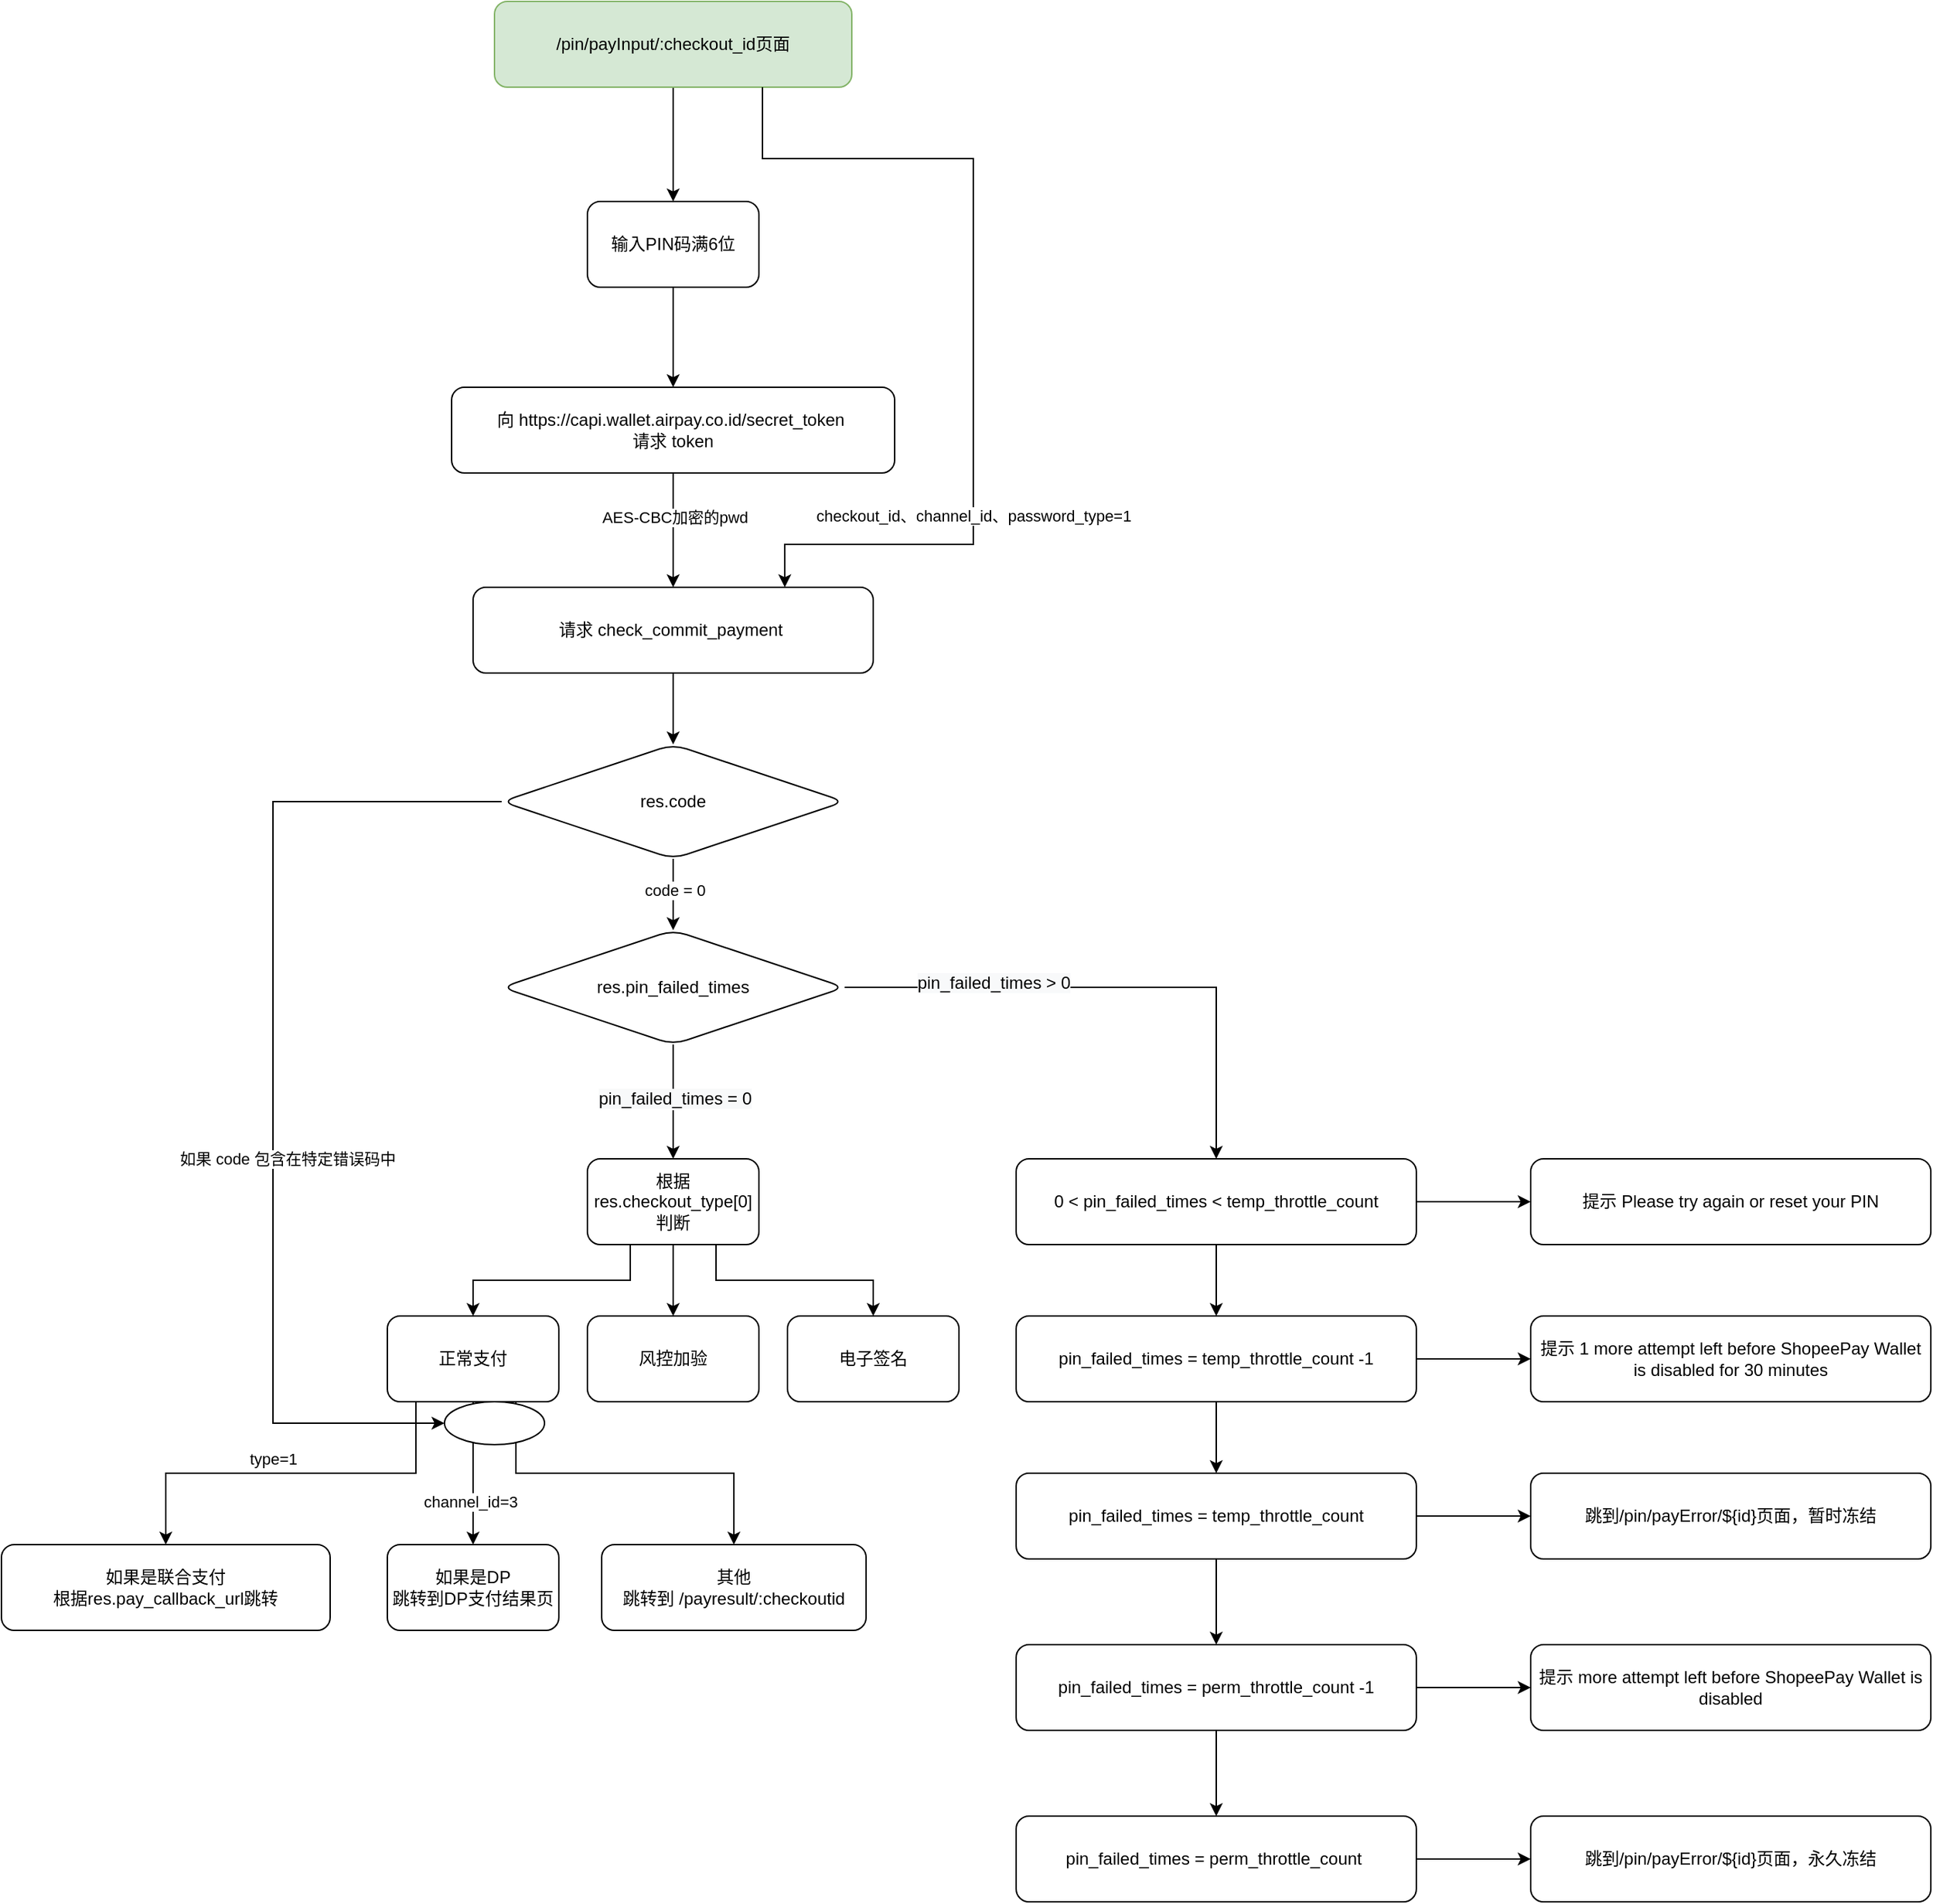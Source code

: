 <mxfile version="14.4.3" type="github">
  <diagram id="sQzDe2rEKnGd2jwUgrY9" name="Page-1">
    <mxGraphModel dx="2253" dy="714" grid="1" gridSize="10" guides="1" tooltips="1" connect="1" arrows="1" fold="1" page="1" pageScale="1" pageWidth="827" pageHeight="1169" math="0" shadow="0">
      <root>
        <mxCell id="0" />
        <mxCell id="1" parent="0" />
        <mxCell id="PMFpwHZt799NV9WPYvtV-3" value="" style="edgeStyle=orthogonalEdgeStyle;rounded=0;orthogonalLoop=1;jettySize=auto;html=1;" edge="1" parent="1" source="PMFpwHZt799NV9WPYvtV-1" target="PMFpwHZt799NV9WPYvtV-2">
          <mxGeometry relative="1" as="geometry" />
        </mxCell>
        <mxCell id="PMFpwHZt799NV9WPYvtV-1" value="/pin/payInput/:checkout_id页面" style="rounded=1;whiteSpace=wrap;html=1;fillColor=#d5e8d4;strokeColor=#82b366;" vertex="1" parent="1">
          <mxGeometry x="275" y="40" width="250" height="60" as="geometry" />
        </mxCell>
        <mxCell id="PMFpwHZt799NV9WPYvtV-5" value="" style="edgeStyle=orthogonalEdgeStyle;rounded=0;orthogonalLoop=1;jettySize=auto;html=1;" edge="1" parent="1" source="PMFpwHZt799NV9WPYvtV-2" target="PMFpwHZt799NV9WPYvtV-4">
          <mxGeometry relative="1" as="geometry" />
        </mxCell>
        <mxCell id="PMFpwHZt799NV9WPYvtV-2" value="输入PIN码满6位" style="rounded=1;whiteSpace=wrap;html=1;" vertex="1" parent="1">
          <mxGeometry x="340" y="180" width="120" height="60" as="geometry" />
        </mxCell>
        <mxCell id="PMFpwHZt799NV9WPYvtV-7" value="" style="edgeStyle=orthogonalEdgeStyle;rounded=0;orthogonalLoop=1;jettySize=auto;html=1;" edge="1" parent="1" source="PMFpwHZt799NV9WPYvtV-4" target="PMFpwHZt799NV9WPYvtV-6">
          <mxGeometry relative="1" as="geometry" />
        </mxCell>
        <mxCell id="PMFpwHZt799NV9WPYvtV-8" value="AES-CBC加密的pwd" style="edgeLabel;html=1;align=center;verticalAlign=middle;resizable=0;points=[];" vertex="1" connectable="0" parent="PMFpwHZt799NV9WPYvtV-7">
          <mxGeometry x="-0.225" y="1" relative="1" as="geometry">
            <mxPoint as="offset" />
          </mxGeometry>
        </mxCell>
        <mxCell id="PMFpwHZt799NV9WPYvtV-9" style="edgeStyle=orthogonalEdgeStyle;rounded=0;orthogonalLoop=1;jettySize=auto;html=1;exitX=0.75;exitY=1;exitDx=0;exitDy=0;entryX=0.779;entryY=0;entryDx=0;entryDy=0;entryPerimeter=0;" edge="1" parent="1" source="PMFpwHZt799NV9WPYvtV-1" target="PMFpwHZt799NV9WPYvtV-6">
          <mxGeometry relative="1" as="geometry">
            <Array as="points">
              <mxPoint x="463" y="150" />
              <mxPoint x="610" y="150" />
              <mxPoint x="610" y="420" />
              <mxPoint x="478" y="420" />
            </Array>
          </mxGeometry>
        </mxCell>
        <mxCell id="PMFpwHZt799NV9WPYvtV-10" value="checkout_id、channel_id、password_type=1" style="edgeLabel;html=1;align=center;verticalAlign=middle;resizable=0;points=[];" vertex="1" connectable="0" parent="PMFpwHZt799NV9WPYvtV-9">
          <mxGeometry x="-0.181" y="1" relative="1" as="geometry">
            <mxPoint x="-1" y="189.5" as="offset" />
          </mxGeometry>
        </mxCell>
        <mxCell id="PMFpwHZt799NV9WPYvtV-4" value="向&amp;nbsp;https://capi.wallet.airpay.co.id/secret_token&amp;nbsp;&lt;br&gt;请求 token" style="rounded=1;whiteSpace=wrap;html=1;" vertex="1" parent="1">
          <mxGeometry x="245" y="310" width="310" height="60" as="geometry" />
        </mxCell>
        <mxCell id="PMFpwHZt799NV9WPYvtV-12" value="" style="edgeStyle=orthogonalEdgeStyle;rounded=0;orthogonalLoop=1;jettySize=auto;html=1;" edge="1" parent="1" source="PMFpwHZt799NV9WPYvtV-6" target="PMFpwHZt799NV9WPYvtV-11">
          <mxGeometry relative="1" as="geometry" />
        </mxCell>
        <mxCell id="PMFpwHZt799NV9WPYvtV-6" value="请求 check_commit_payment&amp;nbsp;" style="whiteSpace=wrap;html=1;rounded=1;" vertex="1" parent="1">
          <mxGeometry x="260" y="450" width="280" height="60" as="geometry" />
        </mxCell>
        <mxCell id="PMFpwHZt799NV9WPYvtV-17" value="" style="edgeStyle=orthogonalEdgeStyle;rounded=0;orthogonalLoop=1;jettySize=auto;html=1;" edge="1" parent="1" source="PMFpwHZt799NV9WPYvtV-11" target="PMFpwHZt799NV9WPYvtV-16">
          <mxGeometry relative="1" as="geometry" />
        </mxCell>
        <mxCell id="PMFpwHZt799NV9WPYvtV-21" value="code = 0" style="edgeLabel;html=1;align=center;verticalAlign=middle;resizable=0;points=[];" vertex="1" connectable="0" parent="PMFpwHZt799NV9WPYvtV-17">
          <mxGeometry x="-0.12" y="1" relative="1" as="geometry">
            <mxPoint as="offset" />
          </mxGeometry>
        </mxCell>
        <mxCell id="PMFpwHZt799NV9WPYvtV-68" style="edgeStyle=orthogonalEdgeStyle;rounded=0;orthogonalLoop=1;jettySize=auto;html=1;exitX=0;exitY=0.5;exitDx=0;exitDy=0;" edge="1" parent="1" source="PMFpwHZt799NV9WPYvtV-11" target="PMFpwHZt799NV9WPYvtV-72">
          <mxGeometry relative="1" as="geometry">
            <mxPoint x="260" y="1050" as="targetPoint" />
            <Array as="points">
              <mxPoint x="120" y="600" />
              <mxPoint x="120" y="1035" />
            </Array>
          </mxGeometry>
        </mxCell>
        <mxCell id="PMFpwHZt799NV9WPYvtV-69" value="如果 code 包含在特定错误码中" style="edgeLabel;html=1;align=center;verticalAlign=middle;resizable=0;points=[];" vertex="1" connectable="0" parent="PMFpwHZt799NV9WPYvtV-68">
          <mxGeometry x="-0.067" y="-4" relative="1" as="geometry">
            <mxPoint x="14" y="76" as="offset" />
          </mxGeometry>
        </mxCell>
        <mxCell id="PMFpwHZt799NV9WPYvtV-11" value="res.code" style="rhombus;whiteSpace=wrap;html=1;rounded=1;" vertex="1" parent="1">
          <mxGeometry x="280" y="560" width="240" height="80" as="geometry" />
        </mxCell>
        <mxCell id="PMFpwHZt799NV9WPYvtV-19" value="" style="edgeStyle=orthogonalEdgeStyle;rounded=0;orthogonalLoop=1;jettySize=auto;html=1;" edge="1" parent="1" source="PMFpwHZt799NV9WPYvtV-16">
          <mxGeometry relative="1" as="geometry">
            <mxPoint x="400" y="850" as="targetPoint" />
          </mxGeometry>
        </mxCell>
        <mxCell id="PMFpwHZt799NV9WPYvtV-20" value="&lt;span style=&quot;font-size: 12px ; background-color: rgb(248 , 249 , 250)&quot;&gt;pin_failed_times = 0&lt;/span&gt;" style="edgeLabel;html=1;align=center;verticalAlign=middle;resizable=0;points=[];" vertex="1" connectable="0" parent="PMFpwHZt799NV9WPYvtV-19">
          <mxGeometry x="-0.05" y="1" relative="1" as="geometry">
            <mxPoint as="offset" />
          </mxGeometry>
        </mxCell>
        <mxCell id="PMFpwHZt799NV9WPYvtV-42" style="edgeStyle=orthogonalEdgeStyle;rounded=0;orthogonalLoop=1;jettySize=auto;html=1;exitX=1;exitY=0.5;exitDx=0;exitDy=0;" edge="1" parent="1" source="PMFpwHZt799NV9WPYvtV-16" target="PMFpwHZt799NV9WPYvtV-43">
          <mxGeometry relative="1" as="geometry">
            <mxPoint x="720" y="840" as="targetPoint" />
          </mxGeometry>
        </mxCell>
        <mxCell id="PMFpwHZt799NV9WPYvtV-44" value="&lt;span style=&quot;font-size: 12px ; background-color: rgb(248 , 249 , 250)&quot;&gt;pin_failed_times &amp;gt; 0&lt;/span&gt;" style="edgeLabel;html=1;align=center;verticalAlign=middle;resizable=0;points=[];" vertex="1" connectable="0" parent="PMFpwHZt799NV9WPYvtV-42">
          <mxGeometry x="-0.453" y="3" relative="1" as="geometry">
            <mxPoint as="offset" />
          </mxGeometry>
        </mxCell>
        <mxCell id="PMFpwHZt799NV9WPYvtV-16" value="res.pin_failed_times" style="rhombus;whiteSpace=wrap;html=1;rounded=1;" vertex="1" parent="1">
          <mxGeometry x="280" y="690" width="240" height="80" as="geometry" />
        </mxCell>
        <mxCell id="PMFpwHZt799NV9WPYvtV-26" style="edgeStyle=orthogonalEdgeStyle;rounded=0;orthogonalLoop=1;jettySize=auto;html=1;exitX=0.25;exitY=1;exitDx=0;exitDy=0;" edge="1" parent="1" source="PMFpwHZt799NV9WPYvtV-25" target="PMFpwHZt799NV9WPYvtV-27">
          <mxGeometry relative="1" as="geometry">
            <mxPoint x="300" y="950" as="targetPoint" />
          </mxGeometry>
        </mxCell>
        <mxCell id="PMFpwHZt799NV9WPYvtV-28" style="edgeStyle=orthogonalEdgeStyle;rounded=0;orthogonalLoop=1;jettySize=auto;html=1;exitX=0.5;exitY=1;exitDx=0;exitDy=0;" edge="1" parent="1" source="PMFpwHZt799NV9WPYvtV-25" target="PMFpwHZt799NV9WPYvtV-29">
          <mxGeometry relative="1" as="geometry">
            <mxPoint x="460" y="960" as="targetPoint" />
          </mxGeometry>
        </mxCell>
        <mxCell id="PMFpwHZt799NV9WPYvtV-30" style="edgeStyle=orthogonalEdgeStyle;rounded=0;orthogonalLoop=1;jettySize=auto;html=1;exitX=0.75;exitY=1;exitDx=0;exitDy=0;entryX=0.5;entryY=0;entryDx=0;entryDy=0;" edge="1" parent="1" source="PMFpwHZt799NV9WPYvtV-25" target="PMFpwHZt799NV9WPYvtV-31">
          <mxGeometry relative="1" as="geometry">
            <mxPoint x="630" y="980" as="targetPoint" />
          </mxGeometry>
        </mxCell>
        <mxCell id="PMFpwHZt799NV9WPYvtV-25" value="根据res.checkout_type[0]&lt;br&gt;判断" style="rounded=1;whiteSpace=wrap;html=1;" vertex="1" parent="1">
          <mxGeometry x="340" y="850" width="120" height="60" as="geometry" />
        </mxCell>
        <mxCell id="PMFpwHZt799NV9WPYvtV-33" value="" style="edgeStyle=orthogonalEdgeStyle;rounded=0;orthogonalLoop=1;jettySize=auto;html=1;exitX=0.25;exitY=1;exitDx=0;exitDy=0;" edge="1" parent="1" source="PMFpwHZt799NV9WPYvtV-27" target="PMFpwHZt799NV9WPYvtV-32">
          <mxGeometry relative="1" as="geometry">
            <Array as="points">
              <mxPoint x="220" y="1020" />
              <mxPoint x="220" y="1070" />
              <mxPoint x="45" y="1070" />
            </Array>
          </mxGeometry>
        </mxCell>
        <mxCell id="PMFpwHZt799NV9WPYvtV-71" value="type=1" style="edgeLabel;html=1;align=center;verticalAlign=middle;resizable=0;points=[];" vertex="1" connectable="0" parent="PMFpwHZt799NV9WPYvtV-33">
          <mxGeometry x="-0.832" y="1" relative="1" as="geometry">
            <mxPoint x="-101" y="26" as="offset" />
          </mxGeometry>
        </mxCell>
        <mxCell id="PMFpwHZt799NV9WPYvtV-36" style="edgeStyle=orthogonalEdgeStyle;rounded=0;orthogonalLoop=1;jettySize=auto;html=1;exitX=0.5;exitY=1;exitDx=0;exitDy=0;" edge="1" parent="1" source="PMFpwHZt799NV9WPYvtV-27" target="PMFpwHZt799NV9WPYvtV-37">
          <mxGeometry relative="1" as="geometry">
            <mxPoint x="350" y="1110" as="targetPoint" />
          </mxGeometry>
        </mxCell>
        <mxCell id="PMFpwHZt799NV9WPYvtV-70" value="channel_id=3" style="edgeLabel;html=1;align=center;verticalAlign=middle;resizable=0;points=[];" vertex="1" connectable="0" parent="PMFpwHZt799NV9WPYvtV-36">
          <mxGeometry x="-0.54" y="-2" relative="1" as="geometry">
            <mxPoint y="47" as="offset" />
          </mxGeometry>
        </mxCell>
        <mxCell id="PMFpwHZt799NV9WPYvtV-40" style="edgeStyle=orthogonalEdgeStyle;rounded=0;orthogonalLoop=1;jettySize=auto;html=1;exitX=0.75;exitY=1;exitDx=0;exitDy=0;" edge="1" parent="1" source="PMFpwHZt799NV9WPYvtV-27" target="PMFpwHZt799NV9WPYvtV-39">
          <mxGeometry relative="1" as="geometry" />
        </mxCell>
        <mxCell id="PMFpwHZt799NV9WPYvtV-27" value="正常支付" style="rounded=1;whiteSpace=wrap;html=1;" vertex="1" parent="1">
          <mxGeometry x="200" y="960" width="120" height="60" as="geometry" />
        </mxCell>
        <mxCell id="PMFpwHZt799NV9WPYvtV-29" value="风控加验" style="rounded=1;whiteSpace=wrap;html=1;" vertex="1" parent="1">
          <mxGeometry x="340" y="960" width="120" height="60" as="geometry" />
        </mxCell>
        <mxCell id="PMFpwHZt799NV9WPYvtV-31" value="电子签名" style="rounded=1;whiteSpace=wrap;html=1;" vertex="1" parent="1">
          <mxGeometry x="480" y="960" width="120" height="60" as="geometry" />
        </mxCell>
        <mxCell id="PMFpwHZt799NV9WPYvtV-32" value="&lt;span&gt;如果是联合支付&lt;/span&gt;&lt;br&gt;&lt;span&gt;根据res.pay_callback_url跳转&lt;/span&gt;" style="whiteSpace=wrap;html=1;rounded=1;" vertex="1" parent="1">
          <mxGeometry x="-70" y="1120" width="230" height="60" as="geometry" />
        </mxCell>
        <mxCell id="PMFpwHZt799NV9WPYvtV-37" value="如果是DP&lt;br&gt;跳转到DP支付结果页" style="rounded=1;whiteSpace=wrap;html=1;" vertex="1" parent="1">
          <mxGeometry x="200" y="1120" width="120" height="60" as="geometry" />
        </mxCell>
        <mxCell id="PMFpwHZt799NV9WPYvtV-39" value="其他&lt;br&gt;跳转到 /payresult/:checkoutid" style="rounded=1;whiteSpace=wrap;html=1;" vertex="1" parent="1">
          <mxGeometry x="350" y="1120" width="185" height="60" as="geometry" />
        </mxCell>
        <mxCell id="PMFpwHZt799NV9WPYvtV-46" value="" style="edgeStyle=orthogonalEdgeStyle;rounded=0;orthogonalLoop=1;jettySize=auto;html=1;" edge="1" parent="1" source="PMFpwHZt799NV9WPYvtV-43" target="PMFpwHZt799NV9WPYvtV-45">
          <mxGeometry relative="1" as="geometry" />
        </mxCell>
        <mxCell id="PMFpwHZt799NV9WPYvtV-66" value="" style="edgeStyle=orthogonalEdgeStyle;rounded=0;orthogonalLoop=1;jettySize=auto;html=1;" edge="1" parent="1" source="PMFpwHZt799NV9WPYvtV-43" target="PMFpwHZt799NV9WPYvtV-65">
          <mxGeometry relative="1" as="geometry" />
        </mxCell>
        <mxCell id="PMFpwHZt799NV9WPYvtV-43" value="0 &amp;lt; pin_failed_times &amp;lt; temp_throttle_count" style="rounded=1;whiteSpace=wrap;html=1;" vertex="1" parent="1">
          <mxGeometry x="640" y="850" width="280" height="60" as="geometry" />
        </mxCell>
        <mxCell id="PMFpwHZt799NV9WPYvtV-48" value="" style="edgeStyle=orthogonalEdgeStyle;rounded=0;orthogonalLoop=1;jettySize=auto;html=1;" edge="1" parent="1" source="PMFpwHZt799NV9WPYvtV-45" target="PMFpwHZt799NV9WPYvtV-47">
          <mxGeometry relative="1" as="geometry" />
        </mxCell>
        <mxCell id="PMFpwHZt799NV9WPYvtV-64" value="" style="edgeStyle=orthogonalEdgeStyle;rounded=0;orthogonalLoop=1;jettySize=auto;html=1;" edge="1" parent="1" source="PMFpwHZt799NV9WPYvtV-45" target="PMFpwHZt799NV9WPYvtV-63">
          <mxGeometry relative="1" as="geometry" />
        </mxCell>
        <mxCell id="PMFpwHZt799NV9WPYvtV-45" value="pin_failed_times = temp_throttle_count -1" style="rounded=1;whiteSpace=wrap;html=1;" vertex="1" parent="1">
          <mxGeometry x="640" y="960" width="280" height="60" as="geometry" />
        </mxCell>
        <mxCell id="PMFpwHZt799NV9WPYvtV-50" value="" style="edgeStyle=orthogonalEdgeStyle;rounded=0;orthogonalLoop=1;jettySize=auto;html=1;" edge="1" parent="1" source="PMFpwHZt799NV9WPYvtV-47" target="PMFpwHZt799NV9WPYvtV-49">
          <mxGeometry relative="1" as="geometry" />
        </mxCell>
        <mxCell id="PMFpwHZt799NV9WPYvtV-62" value="" style="edgeStyle=orthogonalEdgeStyle;rounded=0;orthogonalLoop=1;jettySize=auto;html=1;" edge="1" parent="1" source="PMFpwHZt799NV9WPYvtV-47" target="PMFpwHZt799NV9WPYvtV-61">
          <mxGeometry relative="1" as="geometry" />
        </mxCell>
        <mxCell id="PMFpwHZt799NV9WPYvtV-47" value="pin_failed_times = temp_throttle_count" style="rounded=1;whiteSpace=wrap;html=1;" vertex="1" parent="1">
          <mxGeometry x="640" y="1070" width="280" height="60" as="geometry" />
        </mxCell>
        <mxCell id="PMFpwHZt799NV9WPYvtV-54" value="" style="edgeStyle=orthogonalEdgeStyle;rounded=0;orthogonalLoop=1;jettySize=auto;html=1;" edge="1" parent="1" source="PMFpwHZt799NV9WPYvtV-49" target="PMFpwHZt799NV9WPYvtV-53">
          <mxGeometry relative="1" as="geometry" />
        </mxCell>
        <mxCell id="PMFpwHZt799NV9WPYvtV-58" value="" style="edgeStyle=orthogonalEdgeStyle;rounded=0;orthogonalLoop=1;jettySize=auto;html=1;" edge="1" parent="1" source="PMFpwHZt799NV9WPYvtV-49" target="PMFpwHZt799NV9WPYvtV-57">
          <mxGeometry relative="1" as="geometry" />
        </mxCell>
        <mxCell id="PMFpwHZt799NV9WPYvtV-49" value="pin_failed_times = perm_throttle_count -1" style="rounded=1;whiteSpace=wrap;html=1;" vertex="1" parent="1">
          <mxGeometry x="640" y="1190" width="280" height="60" as="geometry" />
        </mxCell>
        <mxCell id="PMFpwHZt799NV9WPYvtV-60" value="" style="edgeStyle=orthogonalEdgeStyle;rounded=0;orthogonalLoop=1;jettySize=auto;html=1;" edge="1" parent="1" source="PMFpwHZt799NV9WPYvtV-53" target="PMFpwHZt799NV9WPYvtV-59">
          <mxGeometry relative="1" as="geometry" />
        </mxCell>
        <mxCell id="PMFpwHZt799NV9WPYvtV-53" value="pin_failed_times = perm_throttle_count&amp;nbsp;" style="rounded=1;whiteSpace=wrap;html=1;" vertex="1" parent="1">
          <mxGeometry x="640" y="1310" width="280" height="60" as="geometry" />
        </mxCell>
        <mxCell id="PMFpwHZt799NV9WPYvtV-57" value="提示&amp;nbsp;more attempt left before ShopeePay Wallet is disabled" style="rounded=1;whiteSpace=wrap;html=1;" vertex="1" parent="1">
          <mxGeometry x="1000" y="1190" width="280" height="60" as="geometry" />
        </mxCell>
        <mxCell id="PMFpwHZt799NV9WPYvtV-59" value="跳到/pin/payError/${id}页面，永久冻结" style="rounded=1;whiteSpace=wrap;html=1;" vertex="1" parent="1">
          <mxGeometry x="1000" y="1310" width="280" height="60" as="geometry" />
        </mxCell>
        <mxCell id="PMFpwHZt799NV9WPYvtV-61" value="跳到/pin/payError/${id}页面，暂时冻结" style="rounded=1;whiteSpace=wrap;html=1;" vertex="1" parent="1">
          <mxGeometry x="1000" y="1070" width="280" height="60" as="geometry" />
        </mxCell>
        <mxCell id="PMFpwHZt799NV9WPYvtV-63" value="&lt;span&gt;提示 1 more attempt left before ShopeePay Wallet is disabled for 30 minutes&lt;/span&gt;" style="rounded=1;whiteSpace=wrap;html=1;" vertex="1" parent="1">
          <mxGeometry x="1000" y="960" width="280" height="60" as="geometry" />
        </mxCell>
        <mxCell id="PMFpwHZt799NV9WPYvtV-65" value="提示 Please try again or reset your PIN" style="rounded=1;whiteSpace=wrap;html=1;" vertex="1" parent="1">
          <mxGeometry x="1000" y="850" width="280" height="60" as="geometry" />
        </mxCell>
        <mxCell id="PMFpwHZt799NV9WPYvtV-72" value="" style="ellipse;whiteSpace=wrap;html=1;" vertex="1" parent="1">
          <mxGeometry x="240" y="1020" width="70" height="30" as="geometry" />
        </mxCell>
      </root>
    </mxGraphModel>
  </diagram>
</mxfile>
